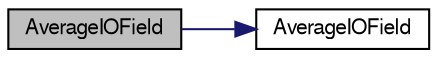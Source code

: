 digraph "AverageIOField"
{
  bgcolor="transparent";
  edge [fontname="FreeSans",fontsize="10",labelfontname="FreeSans",labelfontsize="10"];
  node [fontname="FreeSans",fontsize="10",shape=record];
  rankdir="LR";
  Node3 [label="AverageIOField",height=0.2,width=0.4,color="black", fillcolor="grey75", style="filled", fontcolor="black"];
  Node3 -> Node4 [color="midnightblue",fontsize="10",style="solid",fontname="FreeSans"];
  Node4 [label="AverageIOField",height=0.2,width=0.4,color="black",URL="$a22278.html#a11b22c81f2b103e382dfa394b5479b73",tooltip="Construct from IOobject. "];
}

